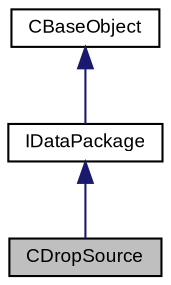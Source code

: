 digraph G
{
  bgcolor="transparent";
  edge [fontname="Arial",fontsize="9",labelfontname="Arial",labelfontsize="9"];
  node [fontname="Arial",fontsize="9",shape=record];
  Node1 [label="CDropSource",height=0.2,width=0.4,color="black", fillcolor="grey75", style="filled" fontcolor="black"];
  Node2 -> Node1 [dir=back,color="midnightblue",fontsize="9",style="solid",fontname="Arial"];
  Node2 [label="IDataPackage",height=0.2,width=0.4,color="black",URL="$class_v_s_t_g_u_i_1_1_i_data_package.html",tooltip="interface for drag&amp;drop and clipboard data"];
  Node3 -> Node2 [dir=back,color="midnightblue",fontsize="9",style="solid",fontname="Arial"];
  Node3 [label="CBaseObject",height=0.2,width=0.4,color="black",URL="$class_v_s_t_g_u_i_1_1_c_base_object.html",tooltip="Base Object with reference counter."];
}
